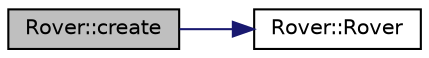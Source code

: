 digraph "Rover::create"
{
 // INTERACTIVE_SVG=YES
  edge [fontname="Helvetica",fontsize="10",labelfontname="Helvetica",labelfontsize="10"];
  node [fontname="Helvetica",fontsize="10",shape=record];
  rankdir="LR";
  Node1 [label="Rover::create",height=0.2,width=0.4,color="black", fillcolor="grey75", style="filled" fontcolor="black"];
  Node1 -> Node2 [color="midnightblue",fontsize="10",style="solid",fontname="Helvetica"];
  Node2 [label="Rover::Rover",height=0.2,width=0.4,color="black", fillcolor="white", style="filled",URL="$classRover.html#a46da628e3953dc05597593782682e142",tooltip="-*- tab-width: 4; Mode: C++; c-basic-offset: 4; indent-tabs-mode: nil -*- "];
}
